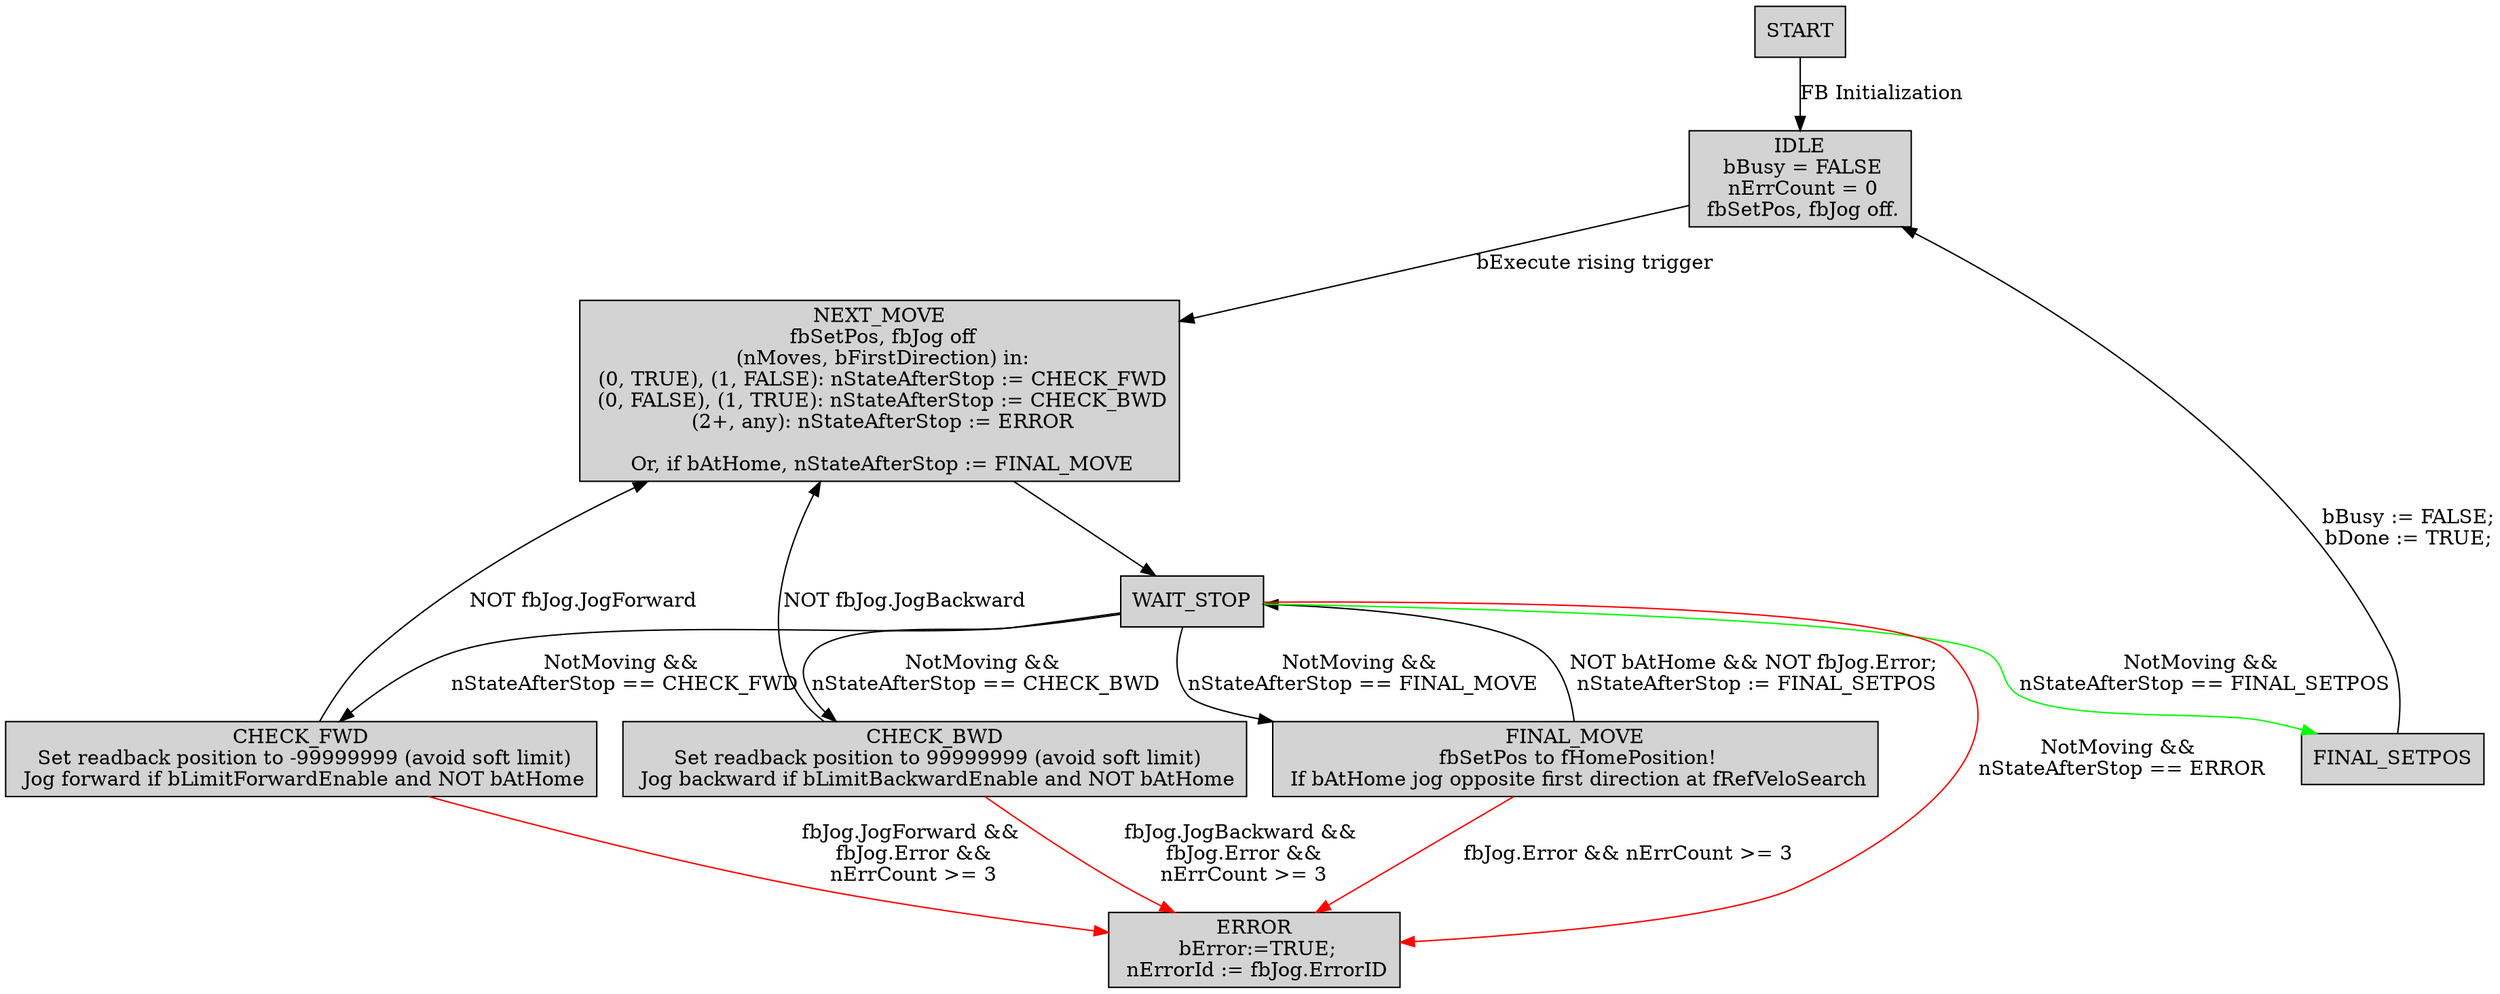 digraph FB_MotionHoming_StateMachine{
    node [style=filled, shape=record]
    START;

    IDLE [
        label="
        IDLE\n
        bBusy = FALSE\n
        nErrCount = 0\n
        fbSetPos, fbJog off.\n
        "
    ];
    NEXT_MOVE [
        label="
        NEXT_MOVE\n
        fbSetPos, fbJog off\n
        (nMoves, bFirstDirection) in:\n
        (0, TRUE), (1, FALSE): nStateAfterStop := CHECK_FWD\n
        (0, FALSE), (1, TRUE): nStateAfterStop := CHECK_BWD\n
        (2+, any): nStateAfterStop := ERROR\n
        \n
        Or, if bAtHome, nStateAfterStop := FINAL_MOVE
        "
    ];
    CHECK_FWD [label="
        CHECK_FWD\n
        Set readback position to -99999999 (avoid soft limit)\n
        Jog forward if bLimitForwardEnable and NOT bAtHome\n
        "];
    CHECK_BWD [label="
        CHECK_BWD\n
        Set readback position to 99999999 (avoid soft limit)\n
        Jog backward if bLimitBackwardEnable and NOT bAtHome
        "];
    FINAL_MOVE [label="
        FINAL_MOVE\n
        fbSetPos to fHomePosition!\n
        If bAtHome jog opposite first direction at fRefVeloSearch\n

    "];
    FINAL_SETPOS;
    ERROR [label="
        ERROR\n
        bError:=TRUE;\n
        nErrorId := fbJog.ErrorID\n
    "
    ];
    WAIT_STOP;

    START -> IDLE [label="FB Initialization"];
    IDLE -> NEXT_MOVE [label="bExecute rising trigger"];
    NEXT_MOVE -> WAIT_STOP;

    CHECK_FWD -> NEXT_MOVE [label="NOT fbJog.JogForward"];
    CHECK_FWD -> ERROR [label="fbJog.JogForward &&\n fbJog.Error &&\n nErrCount >= 3" color="red"];

    CHECK_BWD -> NEXT_MOVE [label="NOT fbJog.JogBackward"];
    CHECK_BWD -> ERROR [label="fbJog.JogBackward &&\n fbJog.Error &&\n nErrCount >= 3" color="red"];

    FINAL_MOVE -> ERROR [label="fbJog.Error && nErrCount >= 3" color="red"];
    FINAL_MOVE -> WAIT_STOP [label="NOT bAtHome && NOT fbJog.Error; \nnStateAfterStop := FINAL_SETPOS"];

    WAIT_STOP -> CHECK_FWD [label="NotMoving && \nnStateAfterStop == CHECK_FWD"];
    WAIT_STOP -> CHECK_BWD [label="NotMoving && \nnStateAfterStop == CHECK_BWD"];
    WAIT_STOP -> ERROR [label="NotMoving && \nnStateAfterStop == ERROR" color="red"];
    WAIT_STOP -> FINAL_MOVE [label="NotMoving && \nnStateAfterStop == FINAL_MOVE"];
    WAIT_STOP -> FINAL_SETPOS [label="NotMoving && \nnStateAfterStop == FINAL_SETPOS" color=green];
    
    FINAL_SETPOS -> IDLE [label="bBusy := FALSE;\nbDone := TRUE;"];
}
